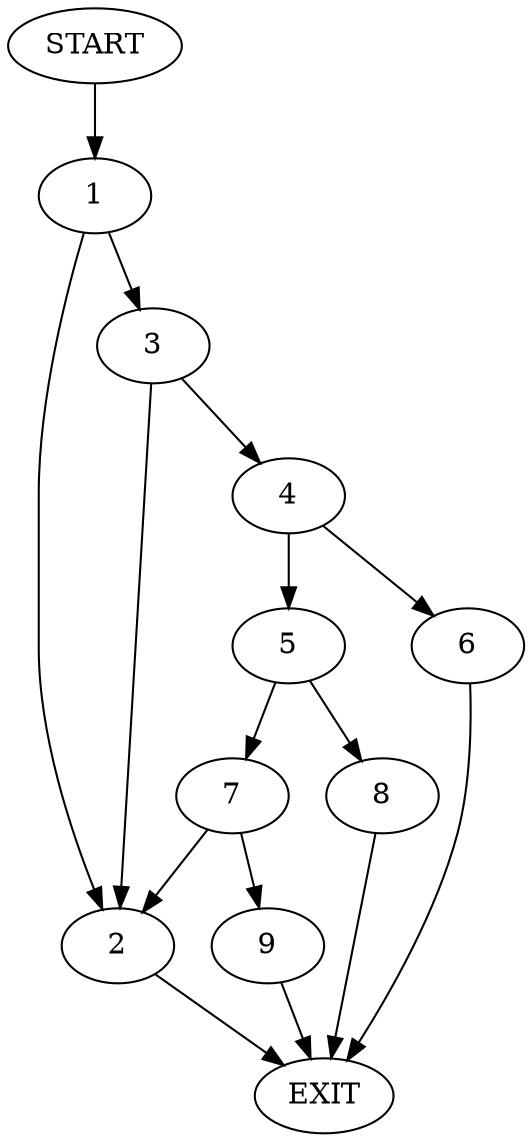 digraph {
0 [label="START"]
10 [label="EXIT"]
0 -> 1
1 -> 2
1 -> 3
2 -> 10
3 -> 4
3 -> 2
4 -> 5
4 -> 6
6 -> 10
5 -> 7
5 -> 8
8 -> 10
7 -> 9
7 -> 2
9 -> 10
}
